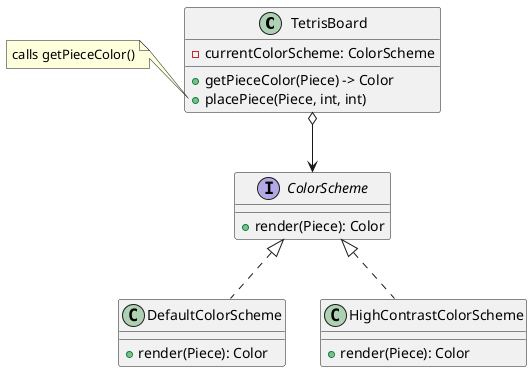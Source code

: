 @startuml

class TetrisBoard {
- currentColorScheme: ColorScheme
+ getPieceColor(Piece) -> Color
+ placePiece(Piece, int, int)
}

note left of TetrisBoard::placePiece
calls getPieceColor()
end note

interface ColorScheme {
+ render(Piece): Color
}

class DefaultColorScheme {
+ render(Piece): Color
}

class HighContrastColorScheme {
+ render(Piece): Color
}

TetrisBoard o--> ColorScheme
ColorScheme <|.. DefaultColorScheme
ColorScheme <|.. HighContrastColorScheme

@enduml